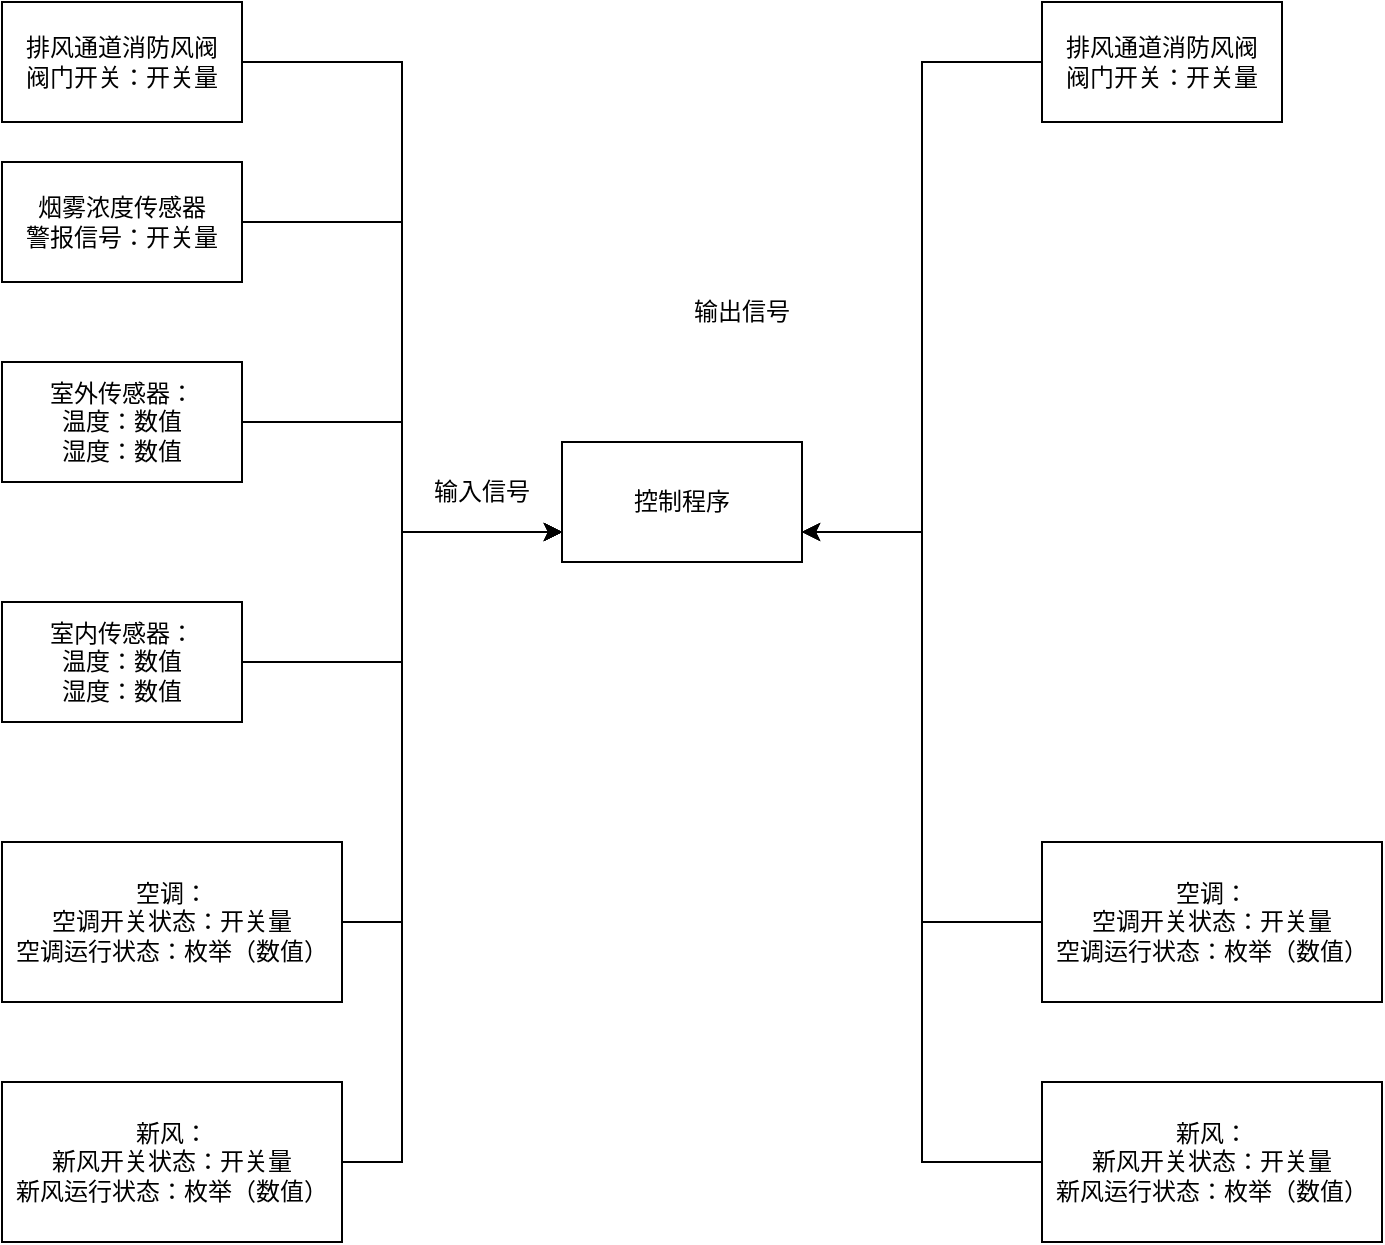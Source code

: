 <mxfile version="17.4.0" type="github">
  <diagram id="HInJEvRqGOxn4rhsqnMk" name="Page-1">
    <mxGraphModel dx="1329" dy="1934" grid="1" gridSize="10" guides="1" tooltips="1" connect="1" arrows="1" fold="1" page="1" pageScale="1" pageWidth="850" pageHeight="1100" math="0" shadow="0">
      <root>
        <mxCell id="0" />
        <mxCell id="1" parent="0" />
        <mxCell id="upmaXBhPf4axASo1UPmq-2" value="输入信号" style="text;html=1;strokeColor=none;fillColor=none;align=center;verticalAlign=middle;whiteSpace=wrap;rounded=0;" vertex="1" parent="1">
          <mxGeometry x="330" y="170" width="60" height="30" as="geometry" />
        </mxCell>
        <mxCell id="upmaXBhPf4axASo1UPmq-20" style="edgeStyle=orthogonalEdgeStyle;rounded=0;orthogonalLoop=1;jettySize=auto;html=1;entryX=0;entryY=0.75;entryDx=0;entryDy=0;" edge="1" parent="1" source="upmaXBhPf4axASo1UPmq-3" target="upmaXBhPf4axASo1UPmq-9">
          <mxGeometry relative="1" as="geometry" />
        </mxCell>
        <mxCell id="upmaXBhPf4axASo1UPmq-3" value="室外传感器：&lt;br&gt;温度：数值&lt;br&gt;湿度：数值" style="rounded=0;whiteSpace=wrap;html=1;" vertex="1" parent="1">
          <mxGeometry x="120" y="120" width="120" height="60" as="geometry" />
        </mxCell>
        <mxCell id="upmaXBhPf4axASo1UPmq-18" style="edgeStyle=orthogonalEdgeStyle;rounded=0;orthogonalLoop=1;jettySize=auto;html=1;entryX=0;entryY=0.75;entryDx=0;entryDy=0;" edge="1" parent="1" source="upmaXBhPf4axASo1UPmq-7" target="upmaXBhPf4axASo1UPmq-9">
          <mxGeometry relative="1" as="geometry">
            <Array as="points">
              <mxPoint x="320" y="400" />
              <mxPoint x="320" y="205" />
            </Array>
          </mxGeometry>
        </mxCell>
        <mxCell id="upmaXBhPf4axASo1UPmq-7" value="空调：&lt;br&gt;空调开关状态：开关量&lt;br&gt;空调运行状态：枚举（数值）" style="rounded=0;whiteSpace=wrap;html=1;" vertex="1" parent="1">
          <mxGeometry x="120" y="360" width="170" height="80" as="geometry" />
        </mxCell>
        <mxCell id="upmaXBhPf4axASo1UPmq-9" value="控制程序" style="rounded=0;whiteSpace=wrap;html=1;" vertex="1" parent="1">
          <mxGeometry x="400" y="160" width="120" height="60" as="geometry" />
        </mxCell>
        <mxCell id="upmaXBhPf4axASo1UPmq-17" style="edgeStyle=orthogonalEdgeStyle;rounded=0;orthogonalLoop=1;jettySize=auto;html=1;entryX=0;entryY=0.75;entryDx=0;entryDy=0;" edge="1" parent="1" source="upmaXBhPf4axASo1UPmq-11" target="upmaXBhPf4axASo1UPmq-9">
          <mxGeometry relative="1" as="geometry">
            <Array as="points">
              <mxPoint x="320" y="520" />
              <mxPoint x="320" y="205" />
            </Array>
          </mxGeometry>
        </mxCell>
        <mxCell id="upmaXBhPf4axASo1UPmq-11" value="新风：&lt;br&gt;新风开关状态：开关量&lt;br&gt;新风运行状态：枚举（数值）" style="rounded=0;whiteSpace=wrap;html=1;" vertex="1" parent="1">
          <mxGeometry x="120" y="480" width="170" height="80" as="geometry" />
        </mxCell>
        <mxCell id="upmaXBhPf4axASo1UPmq-19" style="edgeStyle=orthogonalEdgeStyle;rounded=0;orthogonalLoop=1;jettySize=auto;html=1;entryX=0;entryY=0.75;entryDx=0;entryDy=0;" edge="1" parent="1" source="upmaXBhPf4axASo1UPmq-12" target="upmaXBhPf4axASo1UPmq-9">
          <mxGeometry relative="1" as="geometry" />
        </mxCell>
        <mxCell id="upmaXBhPf4axASo1UPmq-12" value="室内传感器：&lt;br&gt;温度：数值&lt;br&gt;湿度：数值" style="rounded=0;whiteSpace=wrap;html=1;" vertex="1" parent="1">
          <mxGeometry x="120" y="240" width="120" height="60" as="geometry" />
        </mxCell>
        <mxCell id="upmaXBhPf4axASo1UPmq-13" value="输出信号" style="text;html=1;strokeColor=none;fillColor=none;align=center;verticalAlign=middle;whiteSpace=wrap;rounded=0;" vertex="1" parent="1">
          <mxGeometry x="460" y="80" width="60" height="30" as="geometry" />
        </mxCell>
        <mxCell id="upmaXBhPf4axASo1UPmq-33" style="edgeStyle=orthogonalEdgeStyle;rounded=0;orthogonalLoop=1;jettySize=auto;html=1;entryX=1;entryY=0.75;entryDx=0;entryDy=0;" edge="1" parent="1" source="upmaXBhPf4axASo1UPmq-21" target="upmaXBhPf4axASo1UPmq-9">
          <mxGeometry relative="1" as="geometry" />
        </mxCell>
        <mxCell id="upmaXBhPf4axASo1UPmq-21" value="空调：&lt;br&gt;空调开关状态：开关量&lt;br&gt;空调运行状态：枚举（数值）" style="rounded=0;whiteSpace=wrap;html=1;" vertex="1" parent="1">
          <mxGeometry x="640" y="360" width="170" height="80" as="geometry" />
        </mxCell>
        <mxCell id="upmaXBhPf4axASo1UPmq-34" style="edgeStyle=orthogonalEdgeStyle;rounded=0;orthogonalLoop=1;jettySize=auto;html=1;entryX=1;entryY=0.75;entryDx=0;entryDy=0;" edge="1" parent="1" source="upmaXBhPf4axASo1UPmq-22" target="upmaXBhPf4axASo1UPmq-9">
          <mxGeometry relative="1" as="geometry" />
        </mxCell>
        <mxCell id="upmaXBhPf4axASo1UPmq-22" value="新风：&lt;br&gt;新风开关状态：开关量&lt;br&gt;新风运行状态：枚举（数值）" style="rounded=0;whiteSpace=wrap;html=1;" vertex="1" parent="1">
          <mxGeometry x="640" y="480" width="170" height="80" as="geometry" />
        </mxCell>
        <mxCell id="upmaXBhPf4axASo1UPmq-24" style="edgeStyle=orthogonalEdgeStyle;rounded=0;orthogonalLoop=1;jettySize=auto;html=1;entryX=0;entryY=0.75;entryDx=0;entryDy=0;" edge="1" parent="1" source="upmaXBhPf4axASo1UPmq-23" target="upmaXBhPf4axASo1UPmq-9">
          <mxGeometry relative="1" as="geometry" />
        </mxCell>
        <mxCell id="upmaXBhPf4axASo1UPmq-23" value="烟雾浓度传感器&lt;br&gt;警报信号：开关量" style="rounded=0;whiteSpace=wrap;html=1;" vertex="1" parent="1">
          <mxGeometry x="120" y="20" width="120" height="60" as="geometry" />
        </mxCell>
        <mxCell id="upmaXBhPf4axASo1UPmq-27" style="edgeStyle=orthogonalEdgeStyle;rounded=0;orthogonalLoop=1;jettySize=auto;html=1;entryX=0;entryY=0.75;entryDx=0;entryDy=0;" edge="1" parent="1" source="upmaXBhPf4axASo1UPmq-26" target="upmaXBhPf4axASo1UPmq-9">
          <mxGeometry relative="1" as="geometry" />
        </mxCell>
        <mxCell id="upmaXBhPf4axASo1UPmq-26" value="排风通道消防风阀&lt;br&gt;阀门开关：开关量" style="rounded=0;whiteSpace=wrap;html=1;" vertex="1" parent="1">
          <mxGeometry x="120" y="-60" width="120" height="60" as="geometry" />
        </mxCell>
        <mxCell id="upmaXBhPf4axASo1UPmq-32" style="edgeStyle=orthogonalEdgeStyle;rounded=0;orthogonalLoop=1;jettySize=auto;html=1;entryX=1;entryY=0.75;entryDx=0;entryDy=0;" edge="1" parent="1" source="upmaXBhPf4axASo1UPmq-30" target="upmaXBhPf4axASo1UPmq-9">
          <mxGeometry relative="1" as="geometry" />
        </mxCell>
        <mxCell id="upmaXBhPf4axASo1UPmq-30" value="排风通道消防风阀&lt;br&gt;阀门开关：开关量" style="rounded=0;whiteSpace=wrap;html=1;" vertex="1" parent="1">
          <mxGeometry x="640" y="-60" width="120" height="60" as="geometry" />
        </mxCell>
      </root>
    </mxGraphModel>
  </diagram>
</mxfile>
